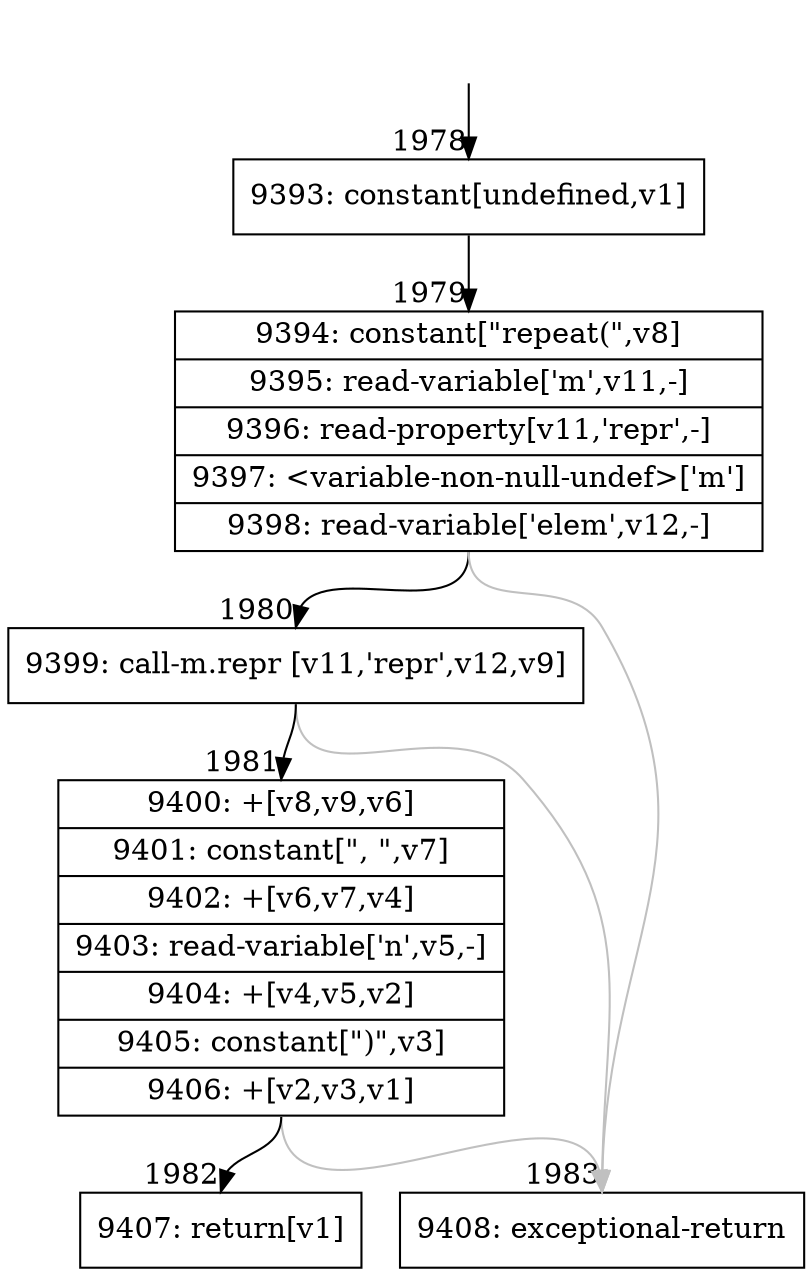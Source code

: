 digraph {
rankdir="TD"
BB_entry140[shape=none,label=""];
BB_entry140 -> BB1978 [tailport=s, headport=n, headlabel="    1978"]
BB1978 [shape=record label="{9393: constant[undefined,v1]}" ] 
BB1978 -> BB1979 [tailport=s, headport=n, headlabel="      1979"]
BB1979 [shape=record label="{9394: constant[\"repeat(\",v8]|9395: read-variable['m',v11,-]|9396: read-property[v11,'repr',-]|9397: \<variable-non-null-undef\>['m']|9398: read-variable['elem',v12,-]}" ] 
BB1979 -> BB1980 [tailport=s, headport=n, headlabel="      1980"]
BB1979 -> BB1983 [tailport=s, headport=n, color=gray, headlabel="      1983"]
BB1980 [shape=record label="{9399: call-m.repr [v11,'repr',v12,v9]}" ] 
BB1980 -> BB1981 [tailport=s, headport=n, headlabel="      1981"]
BB1980 -> BB1983 [tailport=s, headport=n, color=gray]
BB1981 [shape=record label="{9400: +[v8,v9,v6]|9401: constant[\", \",v7]|9402: +[v6,v7,v4]|9403: read-variable['n',v5,-]|9404: +[v4,v5,v2]|9405: constant[\")\",v3]|9406: +[v2,v3,v1]}" ] 
BB1981 -> BB1982 [tailport=s, headport=n, headlabel="      1982"]
BB1981 -> BB1983 [tailport=s, headport=n, color=gray]
BB1982 [shape=record label="{9407: return[v1]}" ] 
BB1983 [shape=record label="{9408: exceptional-return}" ] 
//#$~ 1178
}
